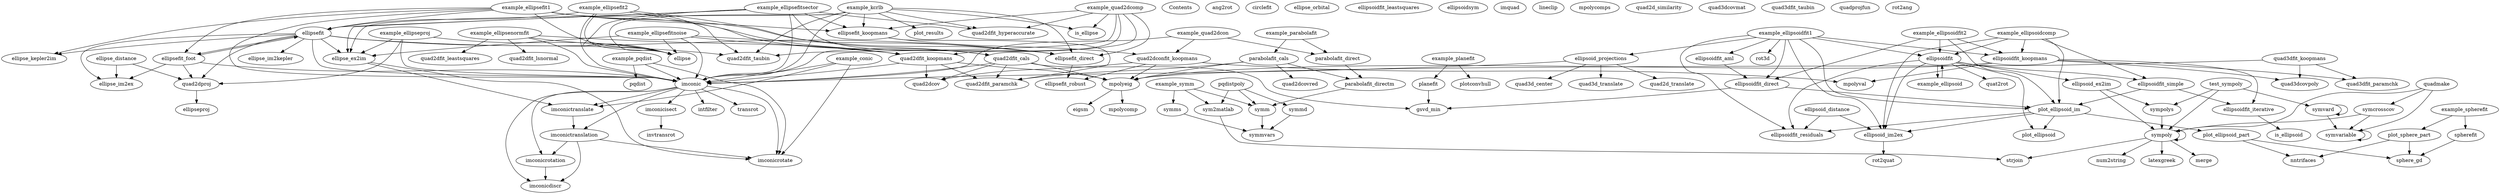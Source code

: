 /* Created by mdot for Matlab */
digraph m2html {
  ellipse_distance -> ellipse_im2ex;
  ellipse_distance -> quad2dproj;
  ellipse_ex2im -> imconicrotate;
  ellipse_ex2im -> imconictranslate;
  ellipsefit -> ellipse_ex2im;
  ellipsefit -> ellipse_im2ex;
  ellipsefit -> ellipse_im2kepler;
  ellipsefit -> ellipse_kepler2im;
  ellipsefit -> ellipsefit_direct;
  ellipsefit -> ellipsefit_foot;
  ellipsefit -> imconic;
  ellipsefit -> quad2dfit_taubin;
  ellipsefit -> quad2dproj;
  ellipsefit_direct -> ellipsefit_robust;
  ellipsefit_foot -> ellipse_im2ex;
  ellipsefit_foot -> ellipsefit;
  ellipsefit_foot -> imconic;
  ellipsefit_foot -> quad2dproj;
  ellipsefit_koopmans -> quad2dconfit_koopmans;
  ellipsefit_koopmans -> quad2dfit_paramchk;
  ellipsoid_distance -> ellipsoid_im2ex;
  ellipsoid_distance -> ellipsoidfit_residuals;
  ellipsoid_ex2im -> sympoly;
  ellipsoid_ex2im -> sympolys;
  ellipsoid_im2ex -> rot2quat;
  ellipsoid_projections -> imconic;
  ellipsoid_projections -> quad2d_translate;
  ellipsoid_projections -> quad3d_center;
  ellipsoid_projections -> quad3d_translate;
  ellipsoidfit -> ellipsoid_ex2im;
  ellipsoidfit -> ellipsoid_im2ex;
  ellipsoidfit -> ellipsoidfit_residuals;
  ellipsoidfit -> ellipsoidfit_simple;
  ellipsoidfit -> example_ellipsoid;
  ellipsoidfit -> plot_ellipsoid;
  ellipsoidfit -> quat2rot;
  ellipsoidfit_aml -> ellipsoidfit_direct;
  ellipsoidfit_direct -> gsvd_min;
  ellipsoidfit_direct -> plot_ellipsoid_im;
  ellipsoidfit_iterative -> is_ellipsoid;
  ellipsoidfit_koopmans -> ellipsoidfit_iterative;
  ellipsoidfit_koopmans -> mpolyeig;
  ellipsoidfit_koopmans -> mpolyval;
  ellipsoidfit_koopmans -> quad3dcovpoly;
  ellipsoidfit_koopmans -> quad3dfit_paramchk;
  ellipsoidfit_simple -> ellipsoidfit_iterative;
  ellipsoidfit_simple -> plot_ellipsoid_im;
  example_conic -> imconic;
  example_conic -> imconicrotate;
  example_conic -> imconictranslate;
  example_ellipsefit1 -> ellipse;
  example_ellipsefit1 -> ellipse_kepler2im;
  example_ellipsefit1 -> ellipsefit;
  example_ellipsefit1 -> ellipsefit_direct;
  example_ellipsefit1 -> ellipsefit_foot;
  example_ellipsefit1 -> ellipsefit_koopmans;
  example_ellipsefit1 -> imconic;
  example_ellipsefit1 -> quad2dfit_cals;
  example_ellipsefit1 -> quad2dfit_taubin;
  example_ellipsefit2 -> ellipse;
  example_ellipsefit2 -> ellipsefit;
  example_ellipsefit2 -> imconic;
  example_ellipsefit2 -> quad2dfit_cals;
  example_ellipsefit2 -> quad2dfit_koopmans;
  example_ellipsefitnoise -> ellipse;
  example_ellipsefitnoise -> ellipse_ex2im;
  example_ellipsefitnoise -> ellipsefit_direct;
  example_ellipsefitnoise -> imconic;
  example_ellipsefitnoise -> quad2dfit_koopmans;
  example_ellipsefitsector -> ellipse;
  example_ellipsefitsector -> ellipse_ex2im;
  example_ellipsefitsector -> ellipsefit;
  example_ellipsefitsector -> ellipsefit_direct;
  example_ellipsefitsector -> ellipsefit_koopmans;
  example_ellipsefitsector -> imconic;
  example_ellipsefitsector -> quad2dfit_hyperaccurate;
  example_ellipsenormfit -> ellipse;
  example_ellipsenormfit -> imconic;
  example_ellipsenormfit -> quad2dfit_koopmans;
  example_ellipsenormfit -> quad2dfit_leastsquares;
  example_ellipsenormfit -> quad2dfit_lsnormal;
  example_ellipseproj -> ellipse;
  example_ellipseproj -> ellipse_ex2im;
  example_ellipseproj -> imconic;
  example_ellipseproj -> quad2dproj;
  example_ellipsoid -> ellipsoidfit;
  example_ellipsoidcomp -> ellipsoid_im2ex;
  example_ellipsoidcomp -> ellipsoidfit;
  example_ellipsoidcomp -> ellipsoidfit_koopmans;
  example_ellipsoidcomp -> ellipsoidfit_simple;
  example_ellipsoidcomp -> plot_ellipsoid_im;
  example_ellipsoidfit1 -> ellipsoid_im2ex;
  example_ellipsoidfit1 -> ellipsoid_projections;
  example_ellipsoidfit1 -> ellipsoidfit;
  example_ellipsoidfit1 -> ellipsoidfit_aml;
  example_ellipsoidfit1 -> ellipsoidfit_direct;
  example_ellipsoidfit1 -> ellipsoidfit_koopmans;
  example_ellipsoidfit1 -> ellipsoidfit_residuals;
  example_ellipsoidfit1 -> plot_ellipsoid_im;
  example_ellipsoidfit1 -> rot3d;
  example_ellipsoidfit2 -> ellipsoidfit;
  example_ellipsoidfit2 -> ellipsoidfit_direct;
  example_ellipsoidfit2 -> ellipsoidfit_koopmans;
  example_ellipsoidfit2 -> plot_ellipsoid_im;
  example_kcrlb -> ellipse;
  example_kcrlb -> ellipse_ex2im;
  example_kcrlb -> ellipsefit_direct;
  example_kcrlb -> ellipsefit_koopmans;
  example_kcrlb -> imconic;
  example_kcrlb -> is_ellipse;
  example_kcrlb -> plot_results;
  example_kcrlb -> quad2dfit_hyperaccurate;
  example_kcrlb -> quad2dfit_taubin;
  example_parabolafit -> parabolafit_cals;
  example_parabolafit -> parabolafit_direct;
  example_planefit -> planefit;
  example_planefit -> plotconvhull;
  example_pqdist -> imconic;
  example_pqdist -> imconicrotate;
  example_pqdist -> pqdist;
  example_quad2dcomp -> ellipsefit_direct;
  example_quad2dcomp -> ellipsefit_koopmans;
  example_quad2dcomp -> imconic;
  example_quad2dcomp -> is_ellipse;
  example_quad2dcomp -> quad2dfit_hyperaccurate;
  example_quad2dcomp -> quad2dfit_koopmans;
  example_quad2dcomp -> quad2dfit_taubin;
  example_quad2dcon -> imconic;
  example_quad2dcon -> parabolafit_direct;
  example_quad2dcon -> quad2dconfit_koopmans;
  example_spherefit -> plot_sphere_part;
  example_spherefit -> spherefit;
  example_symm -> sym2matlab;
  example_symm -> symm;
  example_symm -> symms;
  imconic -> imconicdiscr;
  imconic -> imconicisect;
  imconic -> imconicrotate;
  imconic -> imconicrotation;
  imconic -> imconictranslate;
  imconic -> imconictranslation;
  imconic -> intfilter;
  imconic -> transrot;
  imconicisect -> invtransrot;
  imconicrotation -> imconicdiscr;
  imconictranslate -> imconictranslation;
  imconictranslation -> imconicdiscr;
  imconictranslation -> imconicrotate;
  imconictranslation -> imconicrotation;
  mpolyeig -> eigsm;
  mpolyeig -> mpolycomp;
  parabolafit_cals -> mpolyeig;
  parabolafit_cals -> parabolafit_directm;
  parabolafit_cals -> quad2dcovred;
  parabolafit_cals -> quad2dfit_paramchk;
  parabolafit_direct -> parabolafit_directm;
  parabolafit_directm -> symm;
  planefit -> gsvd_min;
  plot_ellipsoid_im -> ellipsoid_im2ex;
  plot_ellipsoid_im -> ellipsoidfit_residuals;
  plot_ellipsoid_im -> plot_ellipsoid;
  plot_ellipsoid_im -> plot_ellipsoid_part;
  plot_ellipsoid_part -> nntrifaces;
  plot_ellipsoid_part -> sphere_gd;
  plot_sphere_part -> nntrifaces;
  plot_sphere_part -> sphere_gd;
  pqdistpoly -> sym2matlab;
  pqdistpoly -> symm;
  pqdistpoly -> symmd;
  quad2dconfit_koopmans -> ellipsefit_robust;
  quad2dconfit_koopmans -> mpolyeig;
  quad2dconfit_koopmans -> mpolyval;
  quad2dconfit_koopmans -> quad2dcov;
  quad2dfit_cals -> gsvd_min;
  quad2dfit_cals -> imconic;
  quad2dfit_cals -> mpolyeig;
  quad2dfit_cals -> quad2dcov;
  quad2dfit_cals -> quad2dfit_paramchk;
  quad2dfit_koopmans -> imconic;
  quad2dfit_koopmans -> mpolyeig;
  quad2dfit_koopmans -> quad2dcov;
  quad2dfit_koopmans -> quad2dfit_paramchk;
  quad2dproj -> ellipseproj;
  quad3dfit_koopmans -> mpolyeig;
  quad3dfit_koopmans -> quad3dcovpoly;
  quad3dfit_koopmans -> quad3dfit_paramchk;
  quadmake -> symcrosscov;
  quadmake -> sympoly;
  quadmake -> symvariable;
  spherefit -> sphere_gd;
  sym2matlab -> strjoin;
  symcrosscov -> sympoly;
  symcrosscov -> symvariable;
  symm -> symmvars;
  symmd -> symmvars;
  symms -> symmvars;
  sympoly -> latexgreek;
  sympoly -> merge;
  sympoly -> num2string;
  sympoly -> strjoin;
  sympoly -> sympoly;
  sympolys -> sympoly;
  symvard -> symvard;
  symvard -> symvariable;
  symvariable -> symvariable;
  test_sympoly -> sympoly;
  test_sympoly -> sympolys;
  test_sympoly -> symvard;

  Contents [URL="Contents.html"];
  ang2rot [URL="ang2rot.html"];
  circlefit [URL="circlefit.html"];
  eigsm [URL="eigsm.html"];
  ellipse [URL="ellipse.html"];
  ellipse_distance [URL="ellipse_distance.html"];
  ellipse_ex2im [URL="ellipse_ex2im.html"];
  ellipse_im2ex [URL="ellipse_im2ex.html"];
  ellipse_im2kepler [URL="ellipse_im2kepler.html"];
  ellipse_kepler2im [URL="ellipse_kepler2im.html"];
  ellipse_orbital [URL="ellipse_orbital.html"];
  ellipsefit [URL="ellipsefit.html"];
  ellipsefit_direct [URL="ellipsefit_direct.html"];
  ellipsefit_foot [URL="ellipsefit_foot.html"];
  ellipsefit_koopmans [URL="ellipsefit_koopmans.html"];
  ellipsefit_robust [URL="ellipsefit_robust.html"];
  ellipseproj [URL="ellipseproj.html"];
  ellipsoid_distance [URL="ellipsoid_distance.html"];
  ellipsoid_ex2im [URL="ellipsoid_ex2im.html"];
  ellipsoid_im2ex [URL="ellipsoid_im2ex.html"];
  ellipsoid_projections [URL="ellipsoid_projections.html"];
  ellipsoidfit [URL="ellipsoidfit.html"];
  ellipsoidfit_aml [URL="ellipsoidfit_aml.html"];
  ellipsoidfit_direct [URL="ellipsoidfit_direct.html"];
  ellipsoidfit_iterative [URL="ellipsoidfit_iterative.html"];
  ellipsoidfit_koopmans [URL="ellipsoidfit_koopmans.html"];
  ellipsoidfit_leastsquares [URL="ellipsoidfit_leastsquares.html"];
  ellipsoidfit_residuals [URL="ellipsoidfit_residuals.html"];
  ellipsoidfit_simple [URL="ellipsoidfit_simple.html"];
  ellipsoidsym [URL="ellipsoidsym.html"];
  example_conic [URL="example_conic.html"];
  example_ellipsefit1 [URL="example_ellipsefit1.html"];
  example_ellipsefit2 [URL="example_ellipsefit2.html"];
  example_ellipsefitnoise [URL="example_ellipsefitnoise.html"];
  example_ellipsefitsector [URL="example_ellipsefitsector.html"];
  example_ellipsenormfit [URL="example_ellipsenormfit.html"];
  example_ellipseproj [URL="example_ellipseproj.html"];
  example_ellipsoid [URL="example_ellipsoid.html"];
  example_ellipsoidcomp [URL="example_ellipsoidcomp.html"];
  example_ellipsoidfit1 [URL="example_ellipsoidfit1.html"];
  example_ellipsoidfit2 [URL="example_ellipsoidfit2.html"];
  example_kcrlb [URL="example_kcrlb.html"];
  example_parabolafit [URL="example_parabolafit.html"];
  example_planefit [URL="example_planefit.html"];
  example_pqdist [URL="example_pqdist.html"];
  example_quad2dcomp [URL="example_quad2dcomp.html"];
  example_quad2dcon [URL="example_quad2dcon.html"];
  example_spherefit [URL="example_spherefit.html"];
  example_symm [URL="example_symm.html"];
  gsvd_min [URL="gsvd_min.html"];
  imconic [URL="imconic.html"];
  imconicdiscr [URL="imconicdiscr.html"];
  imconicisect [URL="imconicisect.html"];
  imconicrotate [URL="imconicrotate.html"];
  imconicrotation [URL="imconicrotation.html"];
  imconictranslate [URL="imconictranslate.html"];
  imconictranslation [URL="imconictranslation.html"];
  imquad [URL="imquad.html"];
  intfilter [URL="intfilter.html"];
  invtransrot [URL="invtransrot.html"];
  is_ellipse [URL="is_ellipse.html"];
  is_ellipsoid [URL="is_ellipsoid.html"];
  latexgreek [URL="latexgreek.html"];
  lineclip [URL="lineclip.html"];
  merge [URL="merge.html"];
  mpolycomp [URL="mpolycomp.html"];
  mpolycomps [URL="mpolycomps.html"];
  mpolyeig [URL="mpolyeig.html"];
  mpolyval [URL="mpolyval.html"];
  nntrifaces [URL="nntrifaces.html"];
  num2string [URL="num2string.html"];
  parabolafit_cals [URL="parabolafit_cals.html"];
  parabolafit_direct [URL="parabolafit_direct.html"];
  parabolafit_directm [URL="parabolafit_directm.html"];
  planefit [URL="planefit.html"];
  plot_ellipsoid [URL="plot_ellipsoid.html"];
  plot_ellipsoid_im [URL="plot_ellipsoid_im.html"];
  plot_ellipsoid_part [URL="plot_ellipsoid_part.html"];
  plot_results [URL="plot_results.html"];
  plot_sphere_part [URL="plot_sphere_part.html"];
  plotconvhull [URL="plotconvhull.html"];
  pqdist [URL="pqdist.html"];
  pqdistpoly [URL="pqdistpoly.html"];
  quad2d_similarity [URL="quad2d_similarity.html"];
  quad2d_translate [URL="quad2d_translate.html"];
  quad2dconfit_koopmans [URL="quad2dconfit_koopmans.html"];
  quad2dcov [URL="quad2dcov.html"];
  quad2dcovred [URL="quad2dcovred.html"];
  quad2dfit_cals [URL="quad2dfit_cals.html"];
  quad2dfit_hyperaccurate [URL="quad2dfit_hyperaccurate.html"];
  quad2dfit_koopmans [URL="quad2dfit_koopmans.html"];
  quad2dfit_leastsquares [URL="quad2dfit_leastsquares.html"];
  quad2dfit_lsnormal [URL="quad2dfit_lsnormal.html"];
  quad2dfit_paramchk [URL="quad2dfit_paramchk.html"];
  quad2dfit_taubin [URL="quad2dfit_taubin.html"];
  quad2dproj [URL="quad2dproj.html"];
  quad3d_center [URL="quad3d_center.html"];
  quad3d_translate [URL="quad3d_translate.html"];
  quad3dcovmat [URL="quad3dcovmat.html"];
  quad3dcovpoly [URL="quad3dcovpoly.html"];
  quad3dfit_koopmans [URL="quad3dfit_koopmans.html"];
  quad3dfit_paramchk [URL="quad3dfit_paramchk.html"];
  quad3dfit_taubin [URL="quad3dfit_taubin.html"];
  quadmake [URL="quadmake.html"];
  quadprojfun [URL="quadprojfun.html"];
  quat2rot [URL="quat2rot.html"];
  rot2ang [URL="rot2ang.html"];
  rot2quat [URL="rot2quat.html"];
  rot3d [URL="rot3d.html"];
  sphere_gd [URL="sphere_gd.html"];
  spherefit [URL="spherefit.html"];
  strjoin [URL="strjoin.html"];
  sym2matlab [URL="sym2matlab.html"];
  symcrosscov [URL="symcrosscov.html"];
  symm [URL="symm.html"];
  symmd [URL="symmd.html"];
  symms [URL="symms.html"];
  symmvars [URL="symmvars.html"];
  sympoly [URL="sympoly.html"];
  sympolys [URL="sympolys.html"];
  symvard [URL="symvard.html"];
  symvariable [URL="symvariable.html"];
  test_sympoly [URL="test_sympoly.html"];
  transrot [URL="transrot.html"];
}